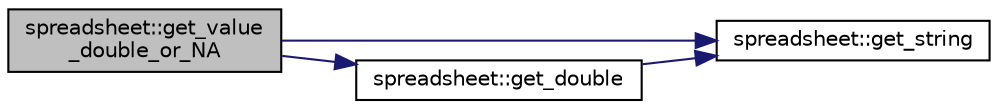 digraph "spreadsheet::get_value_double_or_NA"
{
  edge [fontname="Helvetica",fontsize="10",labelfontname="Helvetica",labelfontsize="10"];
  node [fontname="Helvetica",fontsize="10",shape=record];
  rankdir="LR";
  Node102 [label="spreadsheet::get_value\l_double_or_NA",height=0.2,width=0.4,color="black", fillcolor="grey75", style="filled", fontcolor="black"];
  Node102 -> Node103 [color="midnightblue",fontsize="10",style="solid",fontname="Helvetica"];
  Node103 [label="spreadsheet::get_string",height=0.2,width=0.4,color="black", fillcolor="white", style="filled",URL="$d8/d11/classspreadsheet.html#a4b8b158f6dd85e6cdb3cdc919954d6be"];
  Node102 -> Node104 [color="midnightblue",fontsize="10",style="solid",fontname="Helvetica"];
  Node104 [label="spreadsheet::get_double",height=0.2,width=0.4,color="black", fillcolor="white", style="filled",URL="$d8/d11/classspreadsheet.html#ade9efc4ea0410de71199768c266ddeed"];
  Node104 -> Node103 [color="midnightblue",fontsize="10",style="solid",fontname="Helvetica"];
}
